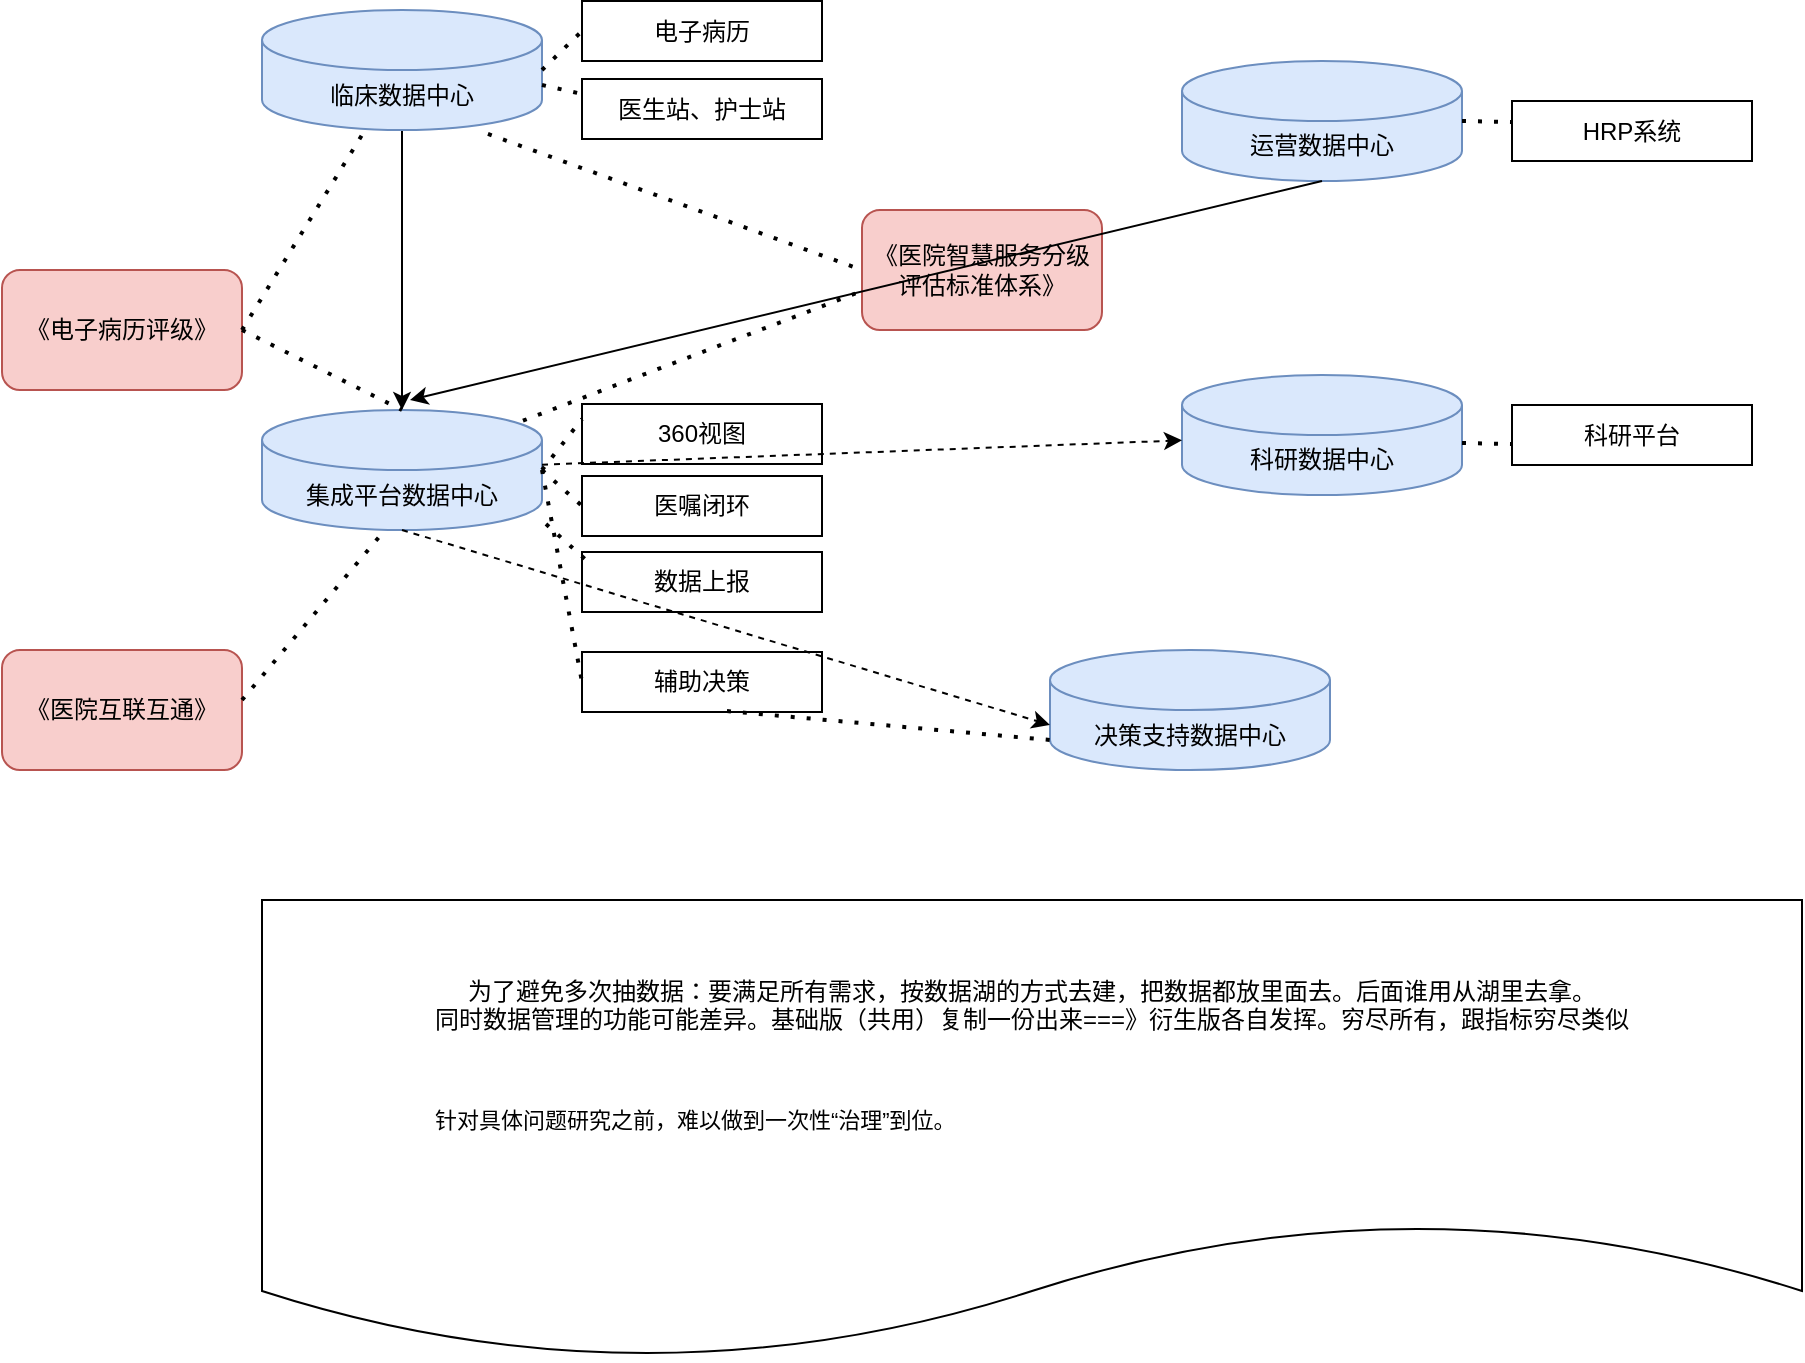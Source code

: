 <mxfile version="20.4.0" type="github" pages="3">
  <diagram id="uO6E1iHKqxP1HVAX9LFX" name="第 1 页">
    <mxGraphModel dx="1424" dy="1906" grid="1" gridSize="10" guides="1" tooltips="1" connect="1" arrows="1" fold="1" page="1" pageScale="1" pageWidth="827" pageHeight="1169" math="0" shadow="0">
      <root>
        <mxCell id="0" />
        <mxCell id="1" parent="0" />
        <mxCell id="3t79lHZfTGg1jIIrrq05-5" style="edgeStyle=orthogonalEdgeStyle;rounded=0;orthogonalLoop=1;jettySize=auto;html=1;exitX=0.5;exitY=1;exitDx=0;exitDy=0;exitPerimeter=0;fontSize=11;" edge="1" parent="1" source="kxV2UmLUIkBl9xRHMIb7-16" target="kxV2UmLUIkBl9xRHMIb7-17">
          <mxGeometry relative="1" as="geometry" />
        </mxCell>
        <mxCell id="kxV2UmLUIkBl9xRHMIb7-16" value="临床数据中心" style="shape=cylinder3;whiteSpace=wrap;html=1;boundedLbl=1;backgroundOutline=1;size=15;fillColor=#dae8fc;strokeColor=#6c8ebf;" parent="1" vertex="1">
          <mxGeometry x="166" y="-795" width="140" height="60" as="geometry" />
        </mxCell>
        <mxCell id="kxV2UmLUIkBl9xRHMIb7-17" value="集成平台数据中心" style="shape=cylinder3;whiteSpace=wrap;html=1;boundedLbl=1;backgroundOutline=1;size=15;fillColor=#dae8fc;strokeColor=#6c8ebf;" parent="1" vertex="1">
          <mxGeometry x="166" y="-595" width="140" height="60" as="geometry" />
        </mxCell>
        <mxCell id="kxV2UmLUIkBl9xRHMIb7-18" value="决策支持数据中心" style="shape=cylinder3;whiteSpace=wrap;html=1;boundedLbl=1;backgroundOutline=1;size=15;fillColor=#dae8fc;strokeColor=#6c8ebf;" parent="1" vertex="1">
          <mxGeometry x="560" y="-475" width="140" height="60" as="geometry" />
        </mxCell>
        <mxCell id="kxV2UmLUIkBl9xRHMIb7-20" value="电子病历" style="rounded=0;whiteSpace=wrap;html=1;" parent="1" vertex="1">
          <mxGeometry x="326" y="-799.5" width="120" height="30" as="geometry" />
        </mxCell>
        <mxCell id="kxV2UmLUIkBl9xRHMIb7-21" value="360视图" style="rounded=0;whiteSpace=wrap;html=1;" parent="1" vertex="1">
          <mxGeometry x="326" y="-598" width="120" height="30" as="geometry" />
        </mxCell>
        <mxCell id="kxV2UmLUIkBl9xRHMIb7-22" value="辅助决策" style="rounded=0;whiteSpace=wrap;html=1;" parent="1" vertex="1">
          <mxGeometry x="326" y="-474" width="120" height="30" as="geometry" />
        </mxCell>
        <mxCell id="kxV2UmLUIkBl9xRHMIb7-23" value="医嘱闭环" style="rounded=0;whiteSpace=wrap;html=1;" parent="1" vertex="1">
          <mxGeometry x="326" y="-562" width="120" height="30" as="geometry" />
        </mxCell>
        <mxCell id="kxV2UmLUIkBl9xRHMIb7-24" value="运营数据中心" style="shape=cylinder3;whiteSpace=wrap;html=1;boundedLbl=1;backgroundOutline=1;size=15;fillColor=#dae8fc;strokeColor=#6c8ebf;" parent="1" vertex="1">
          <mxGeometry x="626" y="-769.5" width="140" height="60" as="geometry" />
        </mxCell>
        <mxCell id="kxV2UmLUIkBl9xRHMIb7-25" value="HRP系统" style="rounded=0;whiteSpace=wrap;html=1;" parent="1" vertex="1">
          <mxGeometry x="791" y="-749.5" width="120" height="30" as="geometry" />
        </mxCell>
        <mxCell id="kxV2UmLUIkBl9xRHMIb7-26" value="《电子病历评级》" style="rounded=1;whiteSpace=wrap;html=1;fillColor=#f8cecc;strokeColor=#b85450;" parent="1" vertex="1">
          <mxGeometry x="36" y="-665" width="120" height="60" as="geometry" />
        </mxCell>
        <mxCell id="kxV2UmLUIkBl9xRHMIb7-30" value="医生站、护士站" style="rounded=0;whiteSpace=wrap;html=1;" parent="1" vertex="1">
          <mxGeometry x="326" y="-760.5" width="120" height="30" as="geometry" />
        </mxCell>
        <mxCell id="kxV2UmLUIkBl9xRHMIb7-31" value="" style="endArrow=none;dashed=1;html=1;dashPattern=1 3;strokeWidth=2;rounded=0;exitX=1;exitY=0.5;exitDx=0;exitDy=0;" parent="1" source="kxV2UmLUIkBl9xRHMIb7-26" target="kxV2UmLUIkBl9xRHMIb7-16" edge="1">
          <mxGeometry width="50" height="50" relative="1" as="geometry">
            <mxPoint x="396" y="-525" as="sourcePoint" />
            <mxPoint x="446" y="-575" as="targetPoint" />
          </mxGeometry>
        </mxCell>
        <mxCell id="kxV2UmLUIkBl9xRHMIb7-32" value="" style="endArrow=none;dashed=1;html=1;dashPattern=1 3;strokeWidth=2;rounded=0;entryX=0.5;entryY=0;entryDx=0;entryDy=0;entryPerimeter=0;" parent="1" target="kxV2UmLUIkBl9xRHMIb7-17" edge="1">
          <mxGeometry width="50" height="50" relative="1" as="geometry">
            <mxPoint x="156" y="-635" as="sourcePoint" />
            <mxPoint x="222" y="-695" as="targetPoint" />
          </mxGeometry>
        </mxCell>
        <mxCell id="kxV2UmLUIkBl9xRHMIb7-33" value="科研数据中心" style="shape=cylinder3;whiteSpace=wrap;html=1;boundedLbl=1;backgroundOutline=1;size=15;fillColor=#dae8fc;strokeColor=#6c8ebf;" parent="1" vertex="1">
          <mxGeometry x="626" y="-612.5" width="140" height="60" as="geometry" />
        </mxCell>
        <mxCell id="kxV2UmLUIkBl9xRHMIb7-34" value="" style="endArrow=none;dashed=1;html=1;dashPattern=1 3;strokeWidth=2;rounded=0;exitX=1;exitY=0.5;exitDx=0;exitDy=0;entryX=0;entryY=0.5;entryDx=0;entryDy=0;exitPerimeter=0;" parent="1" source="kxV2UmLUIkBl9xRHMIb7-16" target="kxV2UmLUIkBl9xRHMIb7-20" edge="1">
          <mxGeometry width="50" height="50" relative="1" as="geometry">
            <mxPoint x="166" y="-655" as="sourcePoint" />
            <mxPoint x="222" y="-725" as="targetPoint" />
          </mxGeometry>
        </mxCell>
        <mxCell id="kxV2UmLUIkBl9xRHMIb7-35" value="" style="endArrow=none;dashed=1;html=1;dashPattern=1 3;strokeWidth=2;rounded=0;exitX=1;exitY=0;exitDx=0;exitDy=37.5;entryX=0;entryY=0.25;entryDx=0;entryDy=0;exitPerimeter=0;" parent="1" source="kxV2UmLUIkBl9xRHMIb7-16" target="kxV2UmLUIkBl9xRHMIb7-30" edge="1">
          <mxGeometry width="50" height="50" relative="1" as="geometry">
            <mxPoint x="316" y="-755" as="sourcePoint" />
            <mxPoint x="336" y="-774.5" as="targetPoint" />
          </mxGeometry>
        </mxCell>
        <mxCell id="kxV2UmLUIkBl9xRHMIb7-36" value="" style="endArrow=none;dashed=1;html=1;dashPattern=1 3;strokeWidth=2;rounded=0;exitX=1;exitY=0.5;exitDx=0;exitDy=0;entryX=0;entryY=0.25;entryDx=0;entryDy=0;exitPerimeter=0;" parent="1" source="kxV2UmLUIkBl9xRHMIb7-17" target="kxV2UmLUIkBl9xRHMIb7-21" edge="1">
          <mxGeometry width="50" height="50" relative="1" as="geometry">
            <mxPoint x="326" y="-715" as="sourcePoint" />
            <mxPoint x="346" y="-734.5" as="targetPoint" />
          </mxGeometry>
        </mxCell>
        <mxCell id="kxV2UmLUIkBl9xRHMIb7-37" value="" style="endArrow=none;dashed=1;html=1;dashPattern=1 3;strokeWidth=2;rounded=0;entryX=0;entryY=0.5;entryDx=0;entryDy=0;" parent="1" target="kxV2UmLUIkBl9xRHMIb7-23" edge="1">
          <mxGeometry width="50" height="50" relative="1" as="geometry">
            <mxPoint x="306" y="-565" as="sourcePoint" />
            <mxPoint x="356" y="-724.5" as="targetPoint" />
          </mxGeometry>
        </mxCell>
        <mxCell id="kxV2UmLUIkBl9xRHMIb7-38" value="" style="endArrow=none;dashed=1;html=1;dashPattern=1 3;strokeWidth=2;rounded=0;entryX=0;entryY=0.5;entryDx=0;entryDy=0;" parent="1" target="kxV2UmLUIkBl9xRHMIb7-22" edge="1">
          <mxGeometry width="50" height="50" relative="1" as="geometry">
            <mxPoint x="306" y="-565" as="sourcePoint" />
            <mxPoint x="366" y="-714.5" as="targetPoint" />
          </mxGeometry>
        </mxCell>
        <mxCell id="kxV2UmLUIkBl9xRHMIb7-39" value="《医院互联互通》" style="rounded=1;whiteSpace=wrap;html=1;fillColor=#f8cecc;strokeColor=#b85450;" parent="1" vertex="1">
          <mxGeometry x="36" y="-475" width="120" height="60" as="geometry" />
        </mxCell>
        <mxCell id="kxV2UmLUIkBl9xRHMIb7-40" value="" style="endArrow=none;dashed=1;html=1;dashPattern=1 3;strokeWidth=2;rounded=0;entryX=0.419;entryY=1.056;entryDx=0;entryDy=0;entryPerimeter=0;" parent="1" target="kxV2UmLUIkBl9xRHMIb7-17" edge="1">
          <mxGeometry width="50" height="50" relative="1" as="geometry">
            <mxPoint x="156" y="-450" as="sourcePoint" />
            <mxPoint x="236" y="-410" as="targetPoint" />
          </mxGeometry>
        </mxCell>
        <mxCell id="kxV2UmLUIkBl9xRHMIb7-43" value="" style="endArrow=none;dashed=1;html=1;dashPattern=1 3;strokeWidth=2;rounded=0;exitX=1;exitY=0.5;exitDx=0;exitDy=0;exitPerimeter=0;" parent="1" source="kxV2UmLUIkBl9xRHMIb7-24" edge="1">
          <mxGeometry width="50" height="50" relative="1" as="geometry">
            <mxPoint x="741" y="-689" as="sourcePoint" />
            <mxPoint x="791" y="-739" as="targetPoint" />
          </mxGeometry>
        </mxCell>
        <mxCell id="kxV2UmLUIkBl9xRHMIb7-44" value="科研平台" style="rounded=0;whiteSpace=wrap;html=1;" parent="1" vertex="1">
          <mxGeometry x="791" y="-597.5" width="120" height="30" as="geometry" />
        </mxCell>
        <mxCell id="kxV2UmLUIkBl9xRHMIb7-45" value="" style="endArrow=none;dashed=1;html=1;dashPattern=1 3;strokeWidth=2;rounded=0;exitX=1;exitY=0.5;exitDx=0;exitDy=0;exitPerimeter=0;" parent="1" edge="1">
          <mxGeometry width="50" height="50" relative="1" as="geometry">
            <mxPoint x="766" y="-578.5" as="sourcePoint" />
            <mxPoint x="791" y="-578" as="targetPoint" />
          </mxGeometry>
        </mxCell>
        <mxCell id="kxV2UmLUIkBl9xRHMIb7-46" value="" style="endArrow=none;dashed=1;html=1;dashPattern=1 3;strokeWidth=2;rounded=0;exitX=0.604;exitY=0.985;exitDx=0;exitDy=0;exitPerimeter=0;entryX=0;entryY=1;entryDx=0;entryDy=-15;entryPerimeter=0;" parent="1" source="kxV2UmLUIkBl9xRHMIb7-22" target="kxV2UmLUIkBl9xRHMIb7-18" edge="1">
          <mxGeometry width="50" height="50" relative="1" as="geometry">
            <mxPoint x="546" y="-498" as="sourcePoint" />
            <mxPoint x="571" y="-497.5" as="targetPoint" />
          </mxGeometry>
        </mxCell>
        <mxCell id="kxV2UmLUIkBl9xRHMIb7-48" value="为了避免多次抽数据：要满足所有需求，按数据湖的方式去建，把数据都放里面去。后面谁用从湖里去拿。&lt;br&gt;同时数据管理的功能可能差异。基础版（共用）复制一份出来===》衍生版各自发挥。穷尽所有，跟指标穷尽类似&lt;br&gt;&lt;br&gt;&lt;br&gt;&lt;div style=&quot;line-height: 2.286; text-align: left;&quot;&gt;&lt;font style=&quot;font-size: 11px;&quot;&gt;针对具体问题研究之前，难以做到一次性“治理”到位。&lt;/font&gt;&lt;/div&gt;" style="shape=document;whiteSpace=wrap;html=1;boundedLbl=1;" parent="1" vertex="1">
          <mxGeometry x="166" y="-350" width="770" height="230" as="geometry" />
        </mxCell>
        <mxCell id="kxV2UmLUIkBl9xRHMIb7-49" value="《医院智慧服务分级评估标准体系》" style="rounded=1;whiteSpace=wrap;html=1;fillColor=#f8cecc;strokeColor=#b85450;" parent="1" vertex="1">
          <mxGeometry x="466" y="-695" width="120" height="60" as="geometry" />
        </mxCell>
        <mxCell id="kxV2UmLUIkBl9xRHMIb7-50" value="" style="endArrow=none;dashed=1;html=1;dashPattern=1 3;strokeWidth=2;rounded=0;exitX=0.807;exitY=1.033;exitDx=0;exitDy=0;entryX=0;entryY=0.5;entryDx=0;entryDy=0;exitPerimeter=0;" parent="1" source="kxV2UmLUIkBl9xRHMIb7-16" target="kxV2UmLUIkBl9xRHMIb7-49" edge="1">
          <mxGeometry width="50" height="50" relative="1" as="geometry">
            <mxPoint x="166" y="-625" as="sourcePoint" />
            <mxPoint x="227.538" y="-725" as="targetPoint" />
          </mxGeometry>
        </mxCell>
        <mxCell id="kxV2UmLUIkBl9xRHMIb7-51" value="" style="endArrow=none;dashed=1;html=1;dashPattern=1 3;strokeWidth=2;rounded=0;exitX=0.932;exitY=0.089;exitDx=0;exitDy=0;entryX=0.004;entryY=0.672;entryDx=0;entryDy=0;exitPerimeter=0;entryPerimeter=0;" parent="1" source="kxV2UmLUIkBl9xRHMIb7-17" target="kxV2UmLUIkBl9xRHMIb7-49" edge="1">
          <mxGeometry width="50" height="50" relative="1" as="geometry">
            <mxPoint x="288.98" y="-723.02" as="sourcePoint" />
            <mxPoint x="476" y="-655" as="targetPoint" />
          </mxGeometry>
        </mxCell>
        <mxCell id="kxV2UmLUIkBl9xRHMIb7-52" value="数据上报" style="rounded=0;whiteSpace=wrap;html=1;" parent="1" vertex="1">
          <mxGeometry x="326" y="-524" width="120" height="30" as="geometry" />
        </mxCell>
        <mxCell id="kxV2UmLUIkBl9xRHMIb7-54" value="" style="endArrow=none;dashed=1;html=1;dashPattern=1 3;strokeWidth=2;rounded=0;entryX=0;entryY=0.5;entryDx=0;entryDy=0;" parent="1" edge="1">
          <mxGeometry width="50" height="50" relative="1" as="geometry">
            <mxPoint x="308" y="-538" as="sourcePoint" />
            <mxPoint x="328" y="-520" as="targetPoint" />
          </mxGeometry>
        </mxCell>
        <mxCell id="3t79lHZfTGg1jIIrrq05-4" value="" style="endArrow=classic;html=1;rounded=0;fontSize=11;exitX=0.5;exitY=1;exitDx=0;exitDy=0;exitPerimeter=0;" edge="1" parent="1" source="kxV2UmLUIkBl9xRHMIb7-24">
          <mxGeometry width="50" height="50" relative="1" as="geometry">
            <mxPoint x="777" y="-444" as="sourcePoint" />
            <mxPoint x="240" y="-600" as="targetPoint" />
          </mxGeometry>
        </mxCell>
        <mxCell id="3t79lHZfTGg1jIIrrq05-6" value="" style="endArrow=classic;html=1;rounded=0;fontSize=11;dashed=1;" edge="1" parent="1" source="kxV2UmLUIkBl9xRHMIb7-17" target="kxV2UmLUIkBl9xRHMIb7-33">
          <mxGeometry width="50" height="50" relative="1" as="geometry">
            <mxPoint x="700" y="-460" as="sourcePoint" />
            <mxPoint x="750" y="-510" as="targetPoint" />
          </mxGeometry>
        </mxCell>
        <mxCell id="3t79lHZfTGg1jIIrrq05-7" value="" style="endArrow=classic;html=1;rounded=0;fontSize=11;dashed=1;entryX=0;entryY=0;entryDx=0;entryDy=37.5;entryPerimeter=0;exitX=0.5;exitY=1;exitDx=0;exitDy=0;exitPerimeter=0;" edge="1" parent="1" source="kxV2UmLUIkBl9xRHMIb7-17" target="kxV2UmLUIkBl9xRHMIb7-18">
          <mxGeometry width="50" height="50" relative="1" as="geometry">
            <mxPoint x="316" y="-557.663" as="sourcePoint" />
            <mxPoint x="636" y="-569.837" as="targetPoint" />
          </mxGeometry>
        </mxCell>
      </root>
    </mxGraphModel>
  </diagram>
  <diagram id="RBLsMG5eH9uBraoEtHKM" name="第 2 页">
    <mxGraphModel dx="1424" dy="1906" grid="1" gridSize="10" guides="1" tooltips="1" connect="1" arrows="1" fold="1" page="1" pageScale="1" pageWidth="827" pageHeight="1169" math="0" shadow="0">
      <root>
        <mxCell id="0" />
        <mxCell id="1" parent="0" />
        <mxCell id="3JIpuLajZuFFfhDJyZuT-1" value="临床数据中心" style="shape=cylinder3;whiteSpace=wrap;html=1;boundedLbl=1;backgroundOutline=1;size=15;fillColor=#dae8fc;strokeColor=#6c8ebf;" parent="1" vertex="1">
          <mxGeometry x="166" y="-928" width="140" height="60" as="geometry" />
        </mxCell>
        <mxCell id="3JIpuLajZuFFfhDJyZuT-2" value="集成平台数据中心" style="shape=cylinder3;whiteSpace=wrap;html=1;boundedLbl=1;backgroundOutline=1;size=15;fillColor=#dae8fc;strokeColor=#6c8ebf;" parent="1" vertex="1">
          <mxGeometry x="166" y="-595" width="140" height="60" as="geometry" />
        </mxCell>
        <mxCell id="3JIpuLajZuFFfhDJyZuT-3" value="决策支持数据中心" style="shape=cylinder3;whiteSpace=wrap;html=1;boundedLbl=1;backgroundOutline=1;size=15;fillColor=#dae8fc;strokeColor=#6c8ebf;" parent="1" vertex="1">
          <mxGeometry x="560" y="-475" width="140" height="60" as="geometry" />
        </mxCell>
        <mxCell id="3JIpuLajZuFFfhDJyZuT-4" value="电子病历" style="rounded=0;whiteSpace=wrap;html=1;" parent="1" vertex="1">
          <mxGeometry x="326" y="-932.5" width="120" height="30" as="geometry" />
        </mxCell>
        <mxCell id="3JIpuLajZuFFfhDJyZuT-5" value="360视图" style="rounded=0;whiteSpace=wrap;html=1;" parent="1" vertex="1">
          <mxGeometry x="326" y="-598" width="120" height="30" as="geometry" />
        </mxCell>
        <mxCell id="3JIpuLajZuFFfhDJyZuT-6" value="辅助决策" style="rounded=0;whiteSpace=wrap;html=1;" parent="1" vertex="1">
          <mxGeometry x="326" y="-474" width="120" height="30" as="geometry" />
        </mxCell>
        <mxCell id="3JIpuLajZuFFfhDJyZuT-7" value="医嘱闭环" style="rounded=0;whiteSpace=wrap;html=1;" parent="1" vertex="1">
          <mxGeometry x="326" y="-562" width="120" height="30" as="geometry" />
        </mxCell>
        <mxCell id="3JIpuLajZuFFfhDJyZuT-8" value="运营数据中心" style="shape=cylinder3;whiteSpace=wrap;html=1;boundedLbl=1;backgroundOutline=1;size=15;fillColor=#dae8fc;strokeColor=#6c8ebf;" parent="1" vertex="1">
          <mxGeometry x="626" y="-902.5" width="140" height="60" as="geometry" />
        </mxCell>
        <mxCell id="3JIpuLajZuFFfhDJyZuT-9" value="HRP系统" style="rounded=0;whiteSpace=wrap;html=1;" parent="1" vertex="1">
          <mxGeometry x="791" y="-882.5" width="120" height="30" as="geometry" />
        </mxCell>
        <mxCell id="3JIpuLajZuFFfhDJyZuT-10" value="《电子病历评级》" style="rounded=1;whiteSpace=wrap;html=1;fillColor=#f8cecc;strokeColor=#b85450;" parent="1" vertex="1">
          <mxGeometry x="36" y="-665" width="120" height="60" as="geometry" />
        </mxCell>
        <mxCell id="3JIpuLajZuFFfhDJyZuT-11" value="医生站、护士站" style="rounded=0;whiteSpace=wrap;html=1;" parent="1" vertex="1">
          <mxGeometry x="326" y="-893.5" width="120" height="30" as="geometry" />
        </mxCell>
        <mxCell id="3JIpuLajZuFFfhDJyZuT-12" value="" style="endArrow=none;dashed=1;html=1;dashPattern=1 3;strokeWidth=2;rounded=0;exitX=1;exitY=0.5;exitDx=0;exitDy=0;" parent="1" source="3JIpuLajZuFFfhDJyZuT-10" target="3JIpuLajZuFFfhDJyZuT-1" edge="1">
          <mxGeometry width="50" height="50" relative="1" as="geometry">
            <mxPoint x="396" y="-525" as="sourcePoint" />
            <mxPoint x="446" y="-575" as="targetPoint" />
          </mxGeometry>
        </mxCell>
        <mxCell id="3JIpuLajZuFFfhDJyZuT-13" value="" style="endArrow=none;dashed=1;html=1;dashPattern=1 3;strokeWidth=2;rounded=0;entryX=0.5;entryY=0;entryDx=0;entryDy=0;entryPerimeter=0;" parent="1" target="3JIpuLajZuFFfhDJyZuT-2" edge="1">
          <mxGeometry width="50" height="50" relative="1" as="geometry">
            <mxPoint x="156" y="-635" as="sourcePoint" />
            <mxPoint x="222" y="-695" as="targetPoint" />
          </mxGeometry>
        </mxCell>
        <mxCell id="3JIpuLajZuFFfhDJyZuT-14" value="科研数据中心" style="shape=cylinder3;whiteSpace=wrap;html=1;boundedLbl=1;backgroundOutline=1;size=15;fillColor=#dae8fc;strokeColor=#6c8ebf;" parent="1" vertex="1">
          <mxGeometry x="626" y="-612.5" width="140" height="60" as="geometry" />
        </mxCell>
        <mxCell id="3JIpuLajZuFFfhDJyZuT-15" value="" style="endArrow=none;dashed=1;html=1;dashPattern=1 3;strokeWidth=2;rounded=0;exitX=1;exitY=0.5;exitDx=0;exitDy=0;entryX=0;entryY=0.5;entryDx=0;entryDy=0;exitPerimeter=0;" parent="1" source="3JIpuLajZuFFfhDJyZuT-1" target="3JIpuLajZuFFfhDJyZuT-4" edge="1">
          <mxGeometry width="50" height="50" relative="1" as="geometry">
            <mxPoint x="166" y="-788" as="sourcePoint" />
            <mxPoint x="222" y="-858" as="targetPoint" />
          </mxGeometry>
        </mxCell>
        <mxCell id="3JIpuLajZuFFfhDJyZuT-16" value="" style="endArrow=none;dashed=1;html=1;dashPattern=1 3;strokeWidth=2;rounded=0;exitX=1;exitY=0;exitDx=0;exitDy=37.5;entryX=0;entryY=0.25;entryDx=0;entryDy=0;exitPerimeter=0;" parent="1" source="3JIpuLajZuFFfhDJyZuT-1" target="3JIpuLajZuFFfhDJyZuT-11" edge="1">
          <mxGeometry width="50" height="50" relative="1" as="geometry">
            <mxPoint x="316" y="-888" as="sourcePoint" />
            <mxPoint x="336" y="-907.5" as="targetPoint" />
          </mxGeometry>
        </mxCell>
        <mxCell id="3JIpuLajZuFFfhDJyZuT-17" value="" style="endArrow=none;dashed=1;html=1;dashPattern=1 3;strokeWidth=2;rounded=0;exitX=1;exitY=0.5;exitDx=0;exitDy=0;entryX=0;entryY=0.25;entryDx=0;entryDy=0;exitPerimeter=0;" parent="1" source="3JIpuLajZuFFfhDJyZuT-2" target="3JIpuLajZuFFfhDJyZuT-5" edge="1">
          <mxGeometry width="50" height="50" relative="1" as="geometry">
            <mxPoint x="326" y="-715" as="sourcePoint" />
            <mxPoint x="346" y="-734.5" as="targetPoint" />
          </mxGeometry>
        </mxCell>
        <mxCell id="3JIpuLajZuFFfhDJyZuT-18" value="" style="endArrow=none;dashed=1;html=1;dashPattern=1 3;strokeWidth=2;rounded=0;entryX=0;entryY=0.5;entryDx=0;entryDy=0;" parent="1" target="3JIpuLajZuFFfhDJyZuT-7" edge="1">
          <mxGeometry width="50" height="50" relative="1" as="geometry">
            <mxPoint x="306" y="-565" as="sourcePoint" />
            <mxPoint x="356" y="-724.5" as="targetPoint" />
          </mxGeometry>
        </mxCell>
        <mxCell id="3JIpuLajZuFFfhDJyZuT-19" value="" style="endArrow=none;dashed=1;html=1;dashPattern=1 3;strokeWidth=2;rounded=0;entryX=0;entryY=0.5;entryDx=0;entryDy=0;" parent="1" target="3JIpuLajZuFFfhDJyZuT-6" edge="1">
          <mxGeometry width="50" height="50" relative="1" as="geometry">
            <mxPoint x="306" y="-565" as="sourcePoint" />
            <mxPoint x="366" y="-714.5" as="targetPoint" />
          </mxGeometry>
        </mxCell>
        <mxCell id="3JIpuLajZuFFfhDJyZuT-20" value="《医院互联互通》" style="rounded=1;whiteSpace=wrap;html=1;fillColor=#f8cecc;strokeColor=#b85450;" parent="1" vertex="1">
          <mxGeometry x="36" y="-475" width="120" height="60" as="geometry" />
        </mxCell>
        <mxCell id="3JIpuLajZuFFfhDJyZuT-21" value="" style="endArrow=none;dashed=1;html=1;dashPattern=1 3;strokeWidth=2;rounded=0;entryX=0.419;entryY=1.056;entryDx=0;entryDy=0;entryPerimeter=0;" parent="1" target="3JIpuLajZuFFfhDJyZuT-2" edge="1">
          <mxGeometry width="50" height="50" relative="1" as="geometry">
            <mxPoint x="156" y="-450" as="sourcePoint" />
            <mxPoint x="236" y="-410" as="targetPoint" />
          </mxGeometry>
        </mxCell>
        <mxCell id="3JIpuLajZuFFfhDJyZuT-22" value="" style="endArrow=none;dashed=1;html=1;dashPattern=1 3;strokeWidth=2;rounded=0;exitX=1;exitY=0.5;exitDx=0;exitDy=0;exitPerimeter=0;" parent="1" source="3JIpuLajZuFFfhDJyZuT-8" edge="1">
          <mxGeometry width="50" height="50" relative="1" as="geometry">
            <mxPoint x="741" y="-822" as="sourcePoint" />
            <mxPoint x="791" y="-872" as="targetPoint" />
          </mxGeometry>
        </mxCell>
        <mxCell id="3JIpuLajZuFFfhDJyZuT-23" value="科研平台" style="rounded=0;whiteSpace=wrap;html=1;" parent="1" vertex="1">
          <mxGeometry x="791" y="-597.5" width="120" height="30" as="geometry" />
        </mxCell>
        <mxCell id="3JIpuLajZuFFfhDJyZuT-24" value="" style="endArrow=none;dashed=1;html=1;dashPattern=1 3;strokeWidth=2;rounded=0;exitX=1;exitY=0.5;exitDx=0;exitDy=0;exitPerimeter=0;" parent="1" edge="1">
          <mxGeometry width="50" height="50" relative="1" as="geometry">
            <mxPoint x="766" y="-578.5" as="sourcePoint" />
            <mxPoint x="791" y="-578" as="targetPoint" />
          </mxGeometry>
        </mxCell>
        <mxCell id="3JIpuLajZuFFfhDJyZuT-25" value="" style="endArrow=none;dashed=1;html=1;dashPattern=1 3;strokeWidth=2;rounded=0;exitX=0.604;exitY=0.985;exitDx=0;exitDy=0;exitPerimeter=0;entryX=0;entryY=1;entryDx=0;entryDy=-15;entryPerimeter=0;" parent="1" source="3JIpuLajZuFFfhDJyZuT-6" target="3JIpuLajZuFFfhDJyZuT-3" edge="1">
          <mxGeometry width="50" height="50" relative="1" as="geometry">
            <mxPoint x="546" y="-498" as="sourcePoint" />
            <mxPoint x="571" y="-497.5" as="targetPoint" />
          </mxGeometry>
        </mxCell>
        <mxCell id="3JIpuLajZuFFfhDJyZuT-26" value="《医院智慧服务分级评估标准体系》" style="rounded=1;whiteSpace=wrap;html=1;fillColor=#f8cecc;strokeColor=#b85450;" parent="1" vertex="1">
          <mxGeometry x="466" y="-695" width="120" height="60" as="geometry" />
        </mxCell>
        <mxCell id="3JIpuLajZuFFfhDJyZuT-27" value="" style="endArrow=none;dashed=1;html=1;dashPattern=1 3;strokeWidth=2;rounded=0;exitX=0.807;exitY=1.033;exitDx=0;exitDy=0;entryX=0;entryY=0.5;entryDx=0;entryDy=0;exitPerimeter=0;" parent="1" source="3JIpuLajZuFFfhDJyZuT-1" target="3JIpuLajZuFFfhDJyZuT-26" edge="1">
          <mxGeometry width="50" height="50" relative="1" as="geometry">
            <mxPoint x="166" y="-625" as="sourcePoint" />
            <mxPoint x="227.538" y="-725" as="targetPoint" />
          </mxGeometry>
        </mxCell>
        <mxCell id="3JIpuLajZuFFfhDJyZuT-28" value="" style="endArrow=none;dashed=1;html=1;dashPattern=1 3;strokeWidth=2;rounded=0;exitX=0.932;exitY=0.089;exitDx=0;exitDy=0;entryX=0.004;entryY=0.672;entryDx=0;entryDy=0;exitPerimeter=0;entryPerimeter=0;" parent="1" source="3JIpuLajZuFFfhDJyZuT-2" target="3JIpuLajZuFFfhDJyZuT-26" edge="1">
          <mxGeometry width="50" height="50" relative="1" as="geometry">
            <mxPoint x="288.98" y="-723.02" as="sourcePoint" />
            <mxPoint x="476" y="-655" as="targetPoint" />
          </mxGeometry>
        </mxCell>
        <mxCell id="3JIpuLajZuFFfhDJyZuT-29" value="数据上报" style="rounded=0;whiteSpace=wrap;html=1;" parent="1" vertex="1">
          <mxGeometry x="326" y="-524" width="120" height="30" as="geometry" />
        </mxCell>
        <mxCell id="3JIpuLajZuFFfhDJyZuT-30" value="" style="endArrow=none;dashed=1;html=1;dashPattern=1 3;strokeWidth=2;rounded=0;entryX=0;entryY=0.5;entryDx=0;entryDy=0;" parent="1" edge="1">
          <mxGeometry width="50" height="50" relative="1" as="geometry">
            <mxPoint x="308" y="-538" as="sourcePoint" />
            <mxPoint x="328" y="-520" as="targetPoint" />
          </mxGeometry>
        </mxCell>
        <mxCell id="3JIpuLajZuFFfhDJyZuT-31" value="数据湖（数据库表镜像）" style="rounded=0;whiteSpace=wrap;html=1;fontSize=11;" parent="1" vertex="1">
          <mxGeometry x="20" y="-800" width="920" height="60" as="geometry" />
        </mxCell>
        <mxCell id="3JIpuLajZuFFfhDJyZuT-32" value="" style="endArrow=classic;html=1;rounded=0;fontSize=11;exitX=0.6;exitY=0.967;exitDx=0;exitDy=0;exitPerimeter=0;entryX=0.5;entryY=0;entryDx=0;entryDy=0;" parent="1" source="3JIpuLajZuFFfhDJyZuT-1" target="3JIpuLajZuFFfhDJyZuT-31" edge="1">
          <mxGeometry width="50" height="50" relative="1" as="geometry">
            <mxPoint x="350" y="-620" as="sourcePoint" />
            <mxPoint x="400" y="-670" as="targetPoint" />
          </mxGeometry>
        </mxCell>
        <mxCell id="3JIpuLajZuFFfhDJyZuT-33" value="" style="endArrow=classic;html=1;rounded=0;fontSize=11;exitX=0.457;exitY=1.042;exitDx=0;exitDy=0;exitPerimeter=0;entryX=0.513;entryY=-0.022;entryDx=0;entryDy=0;entryPerimeter=0;" parent="1" source="3JIpuLajZuFFfhDJyZuT-8" target="3JIpuLajZuFFfhDJyZuT-31" edge="1">
          <mxGeometry width="50" height="50" relative="1" as="geometry">
            <mxPoint x="260" y="-859.98" as="sourcePoint" />
            <mxPoint x="490" y="-790" as="targetPoint" />
          </mxGeometry>
        </mxCell>
        <mxCell id="3JIpuLajZuFFfhDJyZuT-34" value="" style="endArrow=classic;html=1;rounded=0;fontSize=11;" parent="1" source="3JIpuLajZuFFfhDJyZuT-31" target="3JIpuLajZuFFfhDJyZuT-3" edge="1">
          <mxGeometry width="50" height="50" relative="1" as="geometry">
            <mxPoint x="699.98" y="-829.98" as="sourcePoint" />
            <mxPoint x="501.96" y="-791.32" as="targetPoint" />
          </mxGeometry>
        </mxCell>
        <mxCell id="3JIpuLajZuFFfhDJyZuT-35" value="" style="endArrow=classic;html=1;rounded=0;fontSize=11;exitX=0.526;exitY=0.992;exitDx=0;exitDy=0;exitPerimeter=0;" parent="1" source="3JIpuLajZuFFfhDJyZuT-31" target="3JIpuLajZuFFfhDJyZuT-14" edge="1">
          <mxGeometry width="50" height="50" relative="1" as="geometry">
            <mxPoint x="503.846" y="-730" as="sourcePoint" />
            <mxPoint x="626.154" y="-465" as="targetPoint" />
          </mxGeometry>
        </mxCell>
        <mxCell id="3JIpuLajZuFFfhDJyZuT-36" value="" style="endArrow=classic;html=1;rounded=0;fontSize=11;exitX=0.324;exitY=1.047;exitDx=0;exitDy=0;exitPerimeter=0;" parent="1" source="3JIpuLajZuFFfhDJyZuT-31" edge="1">
          <mxGeometry width="50" height="50" relative="1" as="geometry">
            <mxPoint x="354.92" y="-730.48" as="sourcePoint" />
            <mxPoint x="260" y="-600" as="targetPoint" />
          </mxGeometry>
        </mxCell>
        <mxCell id="daIuzT8ymiq0tpvx6EVc-1" value="" style="shape=cylinder3;whiteSpace=wrap;html=1;boundedLbl=1;backgroundOutline=1;size=15;fontSize=11;" vertex="1" parent="1">
          <mxGeometry x="220" y="-250" width="660" height="120" as="geometry" />
        </mxCell>
        <mxCell id="daIuzT8ymiq0tpvx6EVc-2" value="临床" style="shape=cylinder3;whiteSpace=wrap;html=1;boundedLbl=1;backgroundOutline=1;size=15;fontSize=11;" vertex="1" parent="1">
          <mxGeometry x="290" y="-220" width="104" height="80" as="geometry" />
        </mxCell>
        <mxCell id="daIuzT8ymiq0tpvx6EVc-3" value="科研" style="shape=cylinder3;whiteSpace=wrap;html=1;boundedLbl=1;backgroundOutline=1;size=15;fontSize=11;" vertex="1" parent="1">
          <mxGeometry x="740" y="-220" width="104" height="80" as="geometry" />
        </mxCell>
        <mxCell id="daIuzT8ymiq0tpvx6EVc-4" value="运营管理" style="shape=cylinder3;whiteSpace=wrap;html=1;boundedLbl=1;backgroundOutline=1;size=15;fontSize=11;" vertex="1" parent="1">
          <mxGeometry x="522" y="-220" width="104" height="80" as="geometry" />
        </mxCell>
      </root>
    </mxGraphModel>
  </diagram>
  <diagram id="_1rTTlfwPNlem0KpKHYu" name="第 3 页">
    <mxGraphModel dx="1424" dy="1906" grid="1" gridSize="10" guides="1" tooltips="1" connect="1" arrows="1" fold="1" page="1" pageScale="1" pageWidth="827" pageHeight="1169" math="0" shadow="0">
      <root>
        <mxCell id="0" />
        <mxCell id="1" parent="0" />
        <mxCell id="v9IusoDI0TpoufKAIc2m-1" value="数据湖（数据库表镜像）" style="rounded=0;whiteSpace=wrap;html=1;fontSize=11;" vertex="1" parent="1">
          <mxGeometry x="110" y="-584" width="920" height="60" as="geometry" />
        </mxCell>
        <mxCell id="xJCiUHxVWRX8-nMJC5BA-1" value="" style="shape=cylinder3;whiteSpace=wrap;html=1;boundedLbl=1;backgroundOutline=1;size=15;fontSize=11;" vertex="1" parent="1">
          <mxGeometry x="250" y="-430" width="660" height="150" as="geometry" />
        </mxCell>
        <mxCell id="xJCiUHxVWRX8-nMJC5BA-2" value="临床" style="shape=cylinder3;whiteSpace=wrap;html=1;boundedLbl=1;backgroundOutline=1;size=15;fontSize=11;" vertex="1" parent="1">
          <mxGeometry x="320" y="-390" width="104" height="80" as="geometry" />
        </mxCell>
        <mxCell id="xJCiUHxVWRX8-nMJC5BA-3" value="科研" style="shape=cylinder3;whiteSpace=wrap;html=1;boundedLbl=1;backgroundOutline=1;size=15;fontSize=11;" vertex="1" parent="1">
          <mxGeometry x="770" y="-370" width="104" height="80" as="geometry" />
        </mxCell>
        <mxCell id="xJCiUHxVWRX8-nMJC5BA-4" value="运营管理" style="shape=cylinder3;whiteSpace=wrap;html=1;boundedLbl=1;backgroundOutline=1;size=15;fontSize=11;" vertex="1" parent="1">
          <mxGeometry x="531" y="-370" width="104" height="80" as="geometry" />
        </mxCell>
        <mxCell id="xJCiUHxVWRX8-nMJC5BA-6" value="" style="endArrow=classic;html=1;rounded=0;dashed=1;fontSize=11;entryX=0.242;entryY=0.133;entryDx=0;entryDy=0;entryPerimeter=0;" edge="1" parent="1" target="xJCiUHxVWRX8-nMJC5BA-1">
          <mxGeometry width="50" height="50" relative="1" as="geometry">
            <mxPoint x="570" y="-520" as="sourcePoint" />
            <mxPoint x="440" y="-450" as="targetPoint" />
          </mxGeometry>
        </mxCell>
        <mxCell id="xJCiUHxVWRX8-nMJC5BA-11" value="" style="endArrow=classic;html=1;rounded=0;dashed=1;fontSize=11;" edge="1" parent="1" target="xJCiUHxVWRX8-nMJC5BA-4">
          <mxGeometry width="50" height="50" relative="1" as="geometry">
            <mxPoint x="580" y="-520" as="sourcePoint" />
            <mxPoint x="440" y="-450" as="targetPoint" />
          </mxGeometry>
        </mxCell>
        <mxCell id="xJCiUHxVWRX8-nMJC5BA-16" value="" style="endArrow=classic;html=1;rounded=0;dashed=1;fontSize=11;entryX=0.442;entryY=0;entryDx=0;entryDy=0;entryPerimeter=0;" edge="1" parent="1" target="xJCiUHxVWRX8-nMJC5BA-3">
          <mxGeometry width="50" height="50" relative="1" as="geometry">
            <mxPoint x="590" y="-520" as="sourcePoint" />
            <mxPoint x="440" y="-450" as="targetPoint" />
          </mxGeometry>
        </mxCell>
      </root>
    </mxGraphModel>
  </diagram>
</mxfile>

